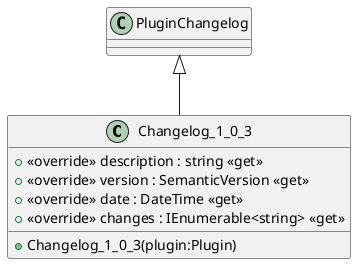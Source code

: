 @startuml
class Changelog_1_0_3 {
    + Changelog_1_0_3(plugin:Plugin)
    + <<override>> description : string <<get>>
    + <<override>> version : SemanticVersion <<get>>
    + <<override>> date : DateTime <<get>>
    + <<override>> changes : IEnumerable<string> <<get>>
}
PluginChangelog <|-- Changelog_1_0_3
@enduml
